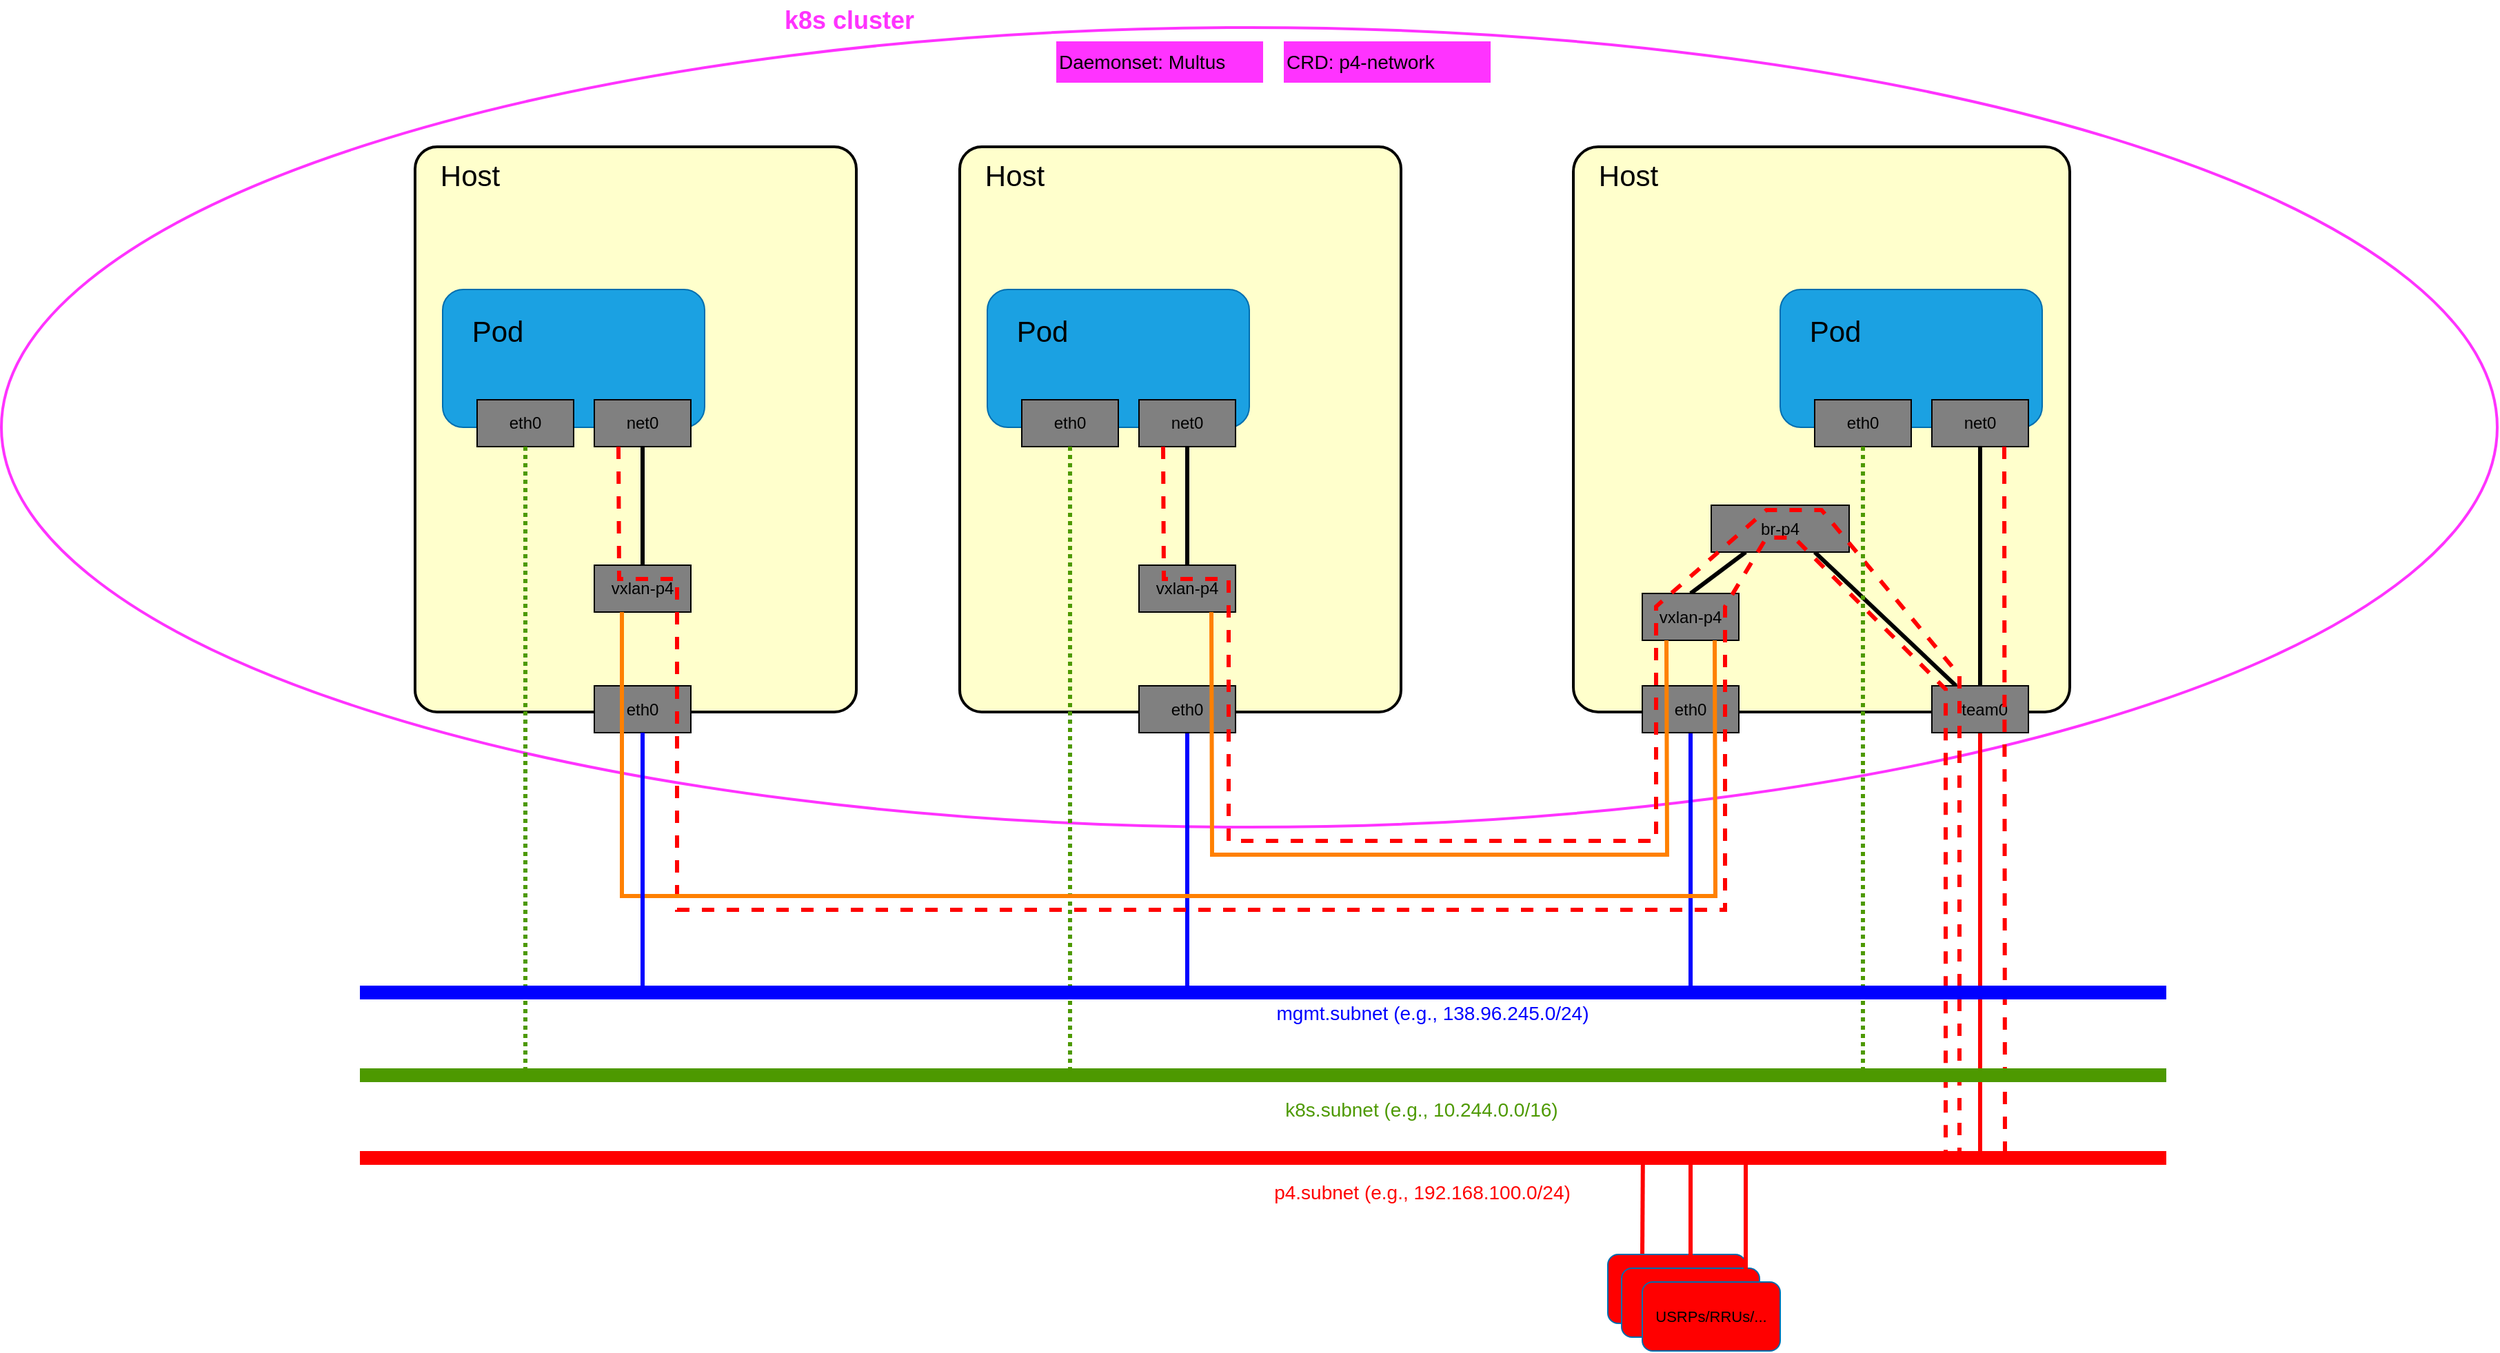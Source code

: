 <mxfile>
    <diagram id="pa_8e8FFVIWdks0BZCUr" name="Page-1">
        <mxGraphModel dx="4003" dy="1447" grid="1" gridSize="10" guides="1" tooltips="1" connect="1" arrows="1" fold="1" page="1" pageScale="1" pageWidth="827" pageHeight="1169" math="0" shadow="0">
            <root>
                <mxCell id="0"/>
                <mxCell id="1" parent="0"/>
                <mxCell id="77" value="" style="ellipse;whiteSpace=wrap;html=1;fontSize=11;fontColor=#000000;strokeColor=#FF33FF;strokeWidth=2;fillColor=none;" vertex="1" parent="1">
                    <mxGeometry x="-540" y="60" width="1810" height="580" as="geometry"/>
                </mxCell>
                <mxCell id="39" value="" style="rounded=1;whiteSpace=wrap;html=1;fontSize=14;fontColor=#ffffff;strokeColor=#000000;fillColor=#FFFFCC;arcSize=5;strokeWidth=2;" vertex="1" parent="1">
                    <mxGeometry x="600" y="146.5" width="360" height="410" as="geometry"/>
                </mxCell>
                <mxCell id="40" value="Host" style="text;html=1;align=center;verticalAlign=middle;whiteSpace=wrap;rounded=0;fontColor=#000000;fontSize=21;" vertex="1" parent="1">
                    <mxGeometry x="610" y="151.5" width="60" height="30" as="geometry"/>
                </mxCell>
                <mxCell id="20" value="" style="rounded=1;whiteSpace=wrap;html=1;fontSize=14;fontColor=#ffffff;strokeColor=#000000;fillColor=#FFFFCC;arcSize=5;strokeWidth=2;" vertex="1" parent="1">
                    <mxGeometry x="155" y="146.5" width="320" height="410" as="geometry"/>
                </mxCell>
                <mxCell id="11" value="Daemonset: Multus" style="text;html=1;strokeColor=none;fillColor=#FF33FF;align=left;verticalAlign=middle;whiteSpace=wrap;rounded=0;fontSize=14;fontColor=#000000;" vertex="1" parent="1">
                    <mxGeometry x="225" y="70" width="150" height="30" as="geometry"/>
                </mxCell>
                <mxCell id="12" value="" style="rounded=1;whiteSpace=wrap;html=1;fillColor=#1ba1e2;fontColor=#ffffff;strokeColor=#006EAF;" vertex="1" parent="1">
                    <mxGeometry x="175" y="250" width="190" height="100" as="geometry"/>
                </mxCell>
                <mxCell id="13" value="Pod" style="text;html=1;align=center;verticalAlign=middle;whiteSpace=wrap;rounded=0;fontColor=#000000;fontSize=21;" vertex="1" parent="1">
                    <mxGeometry x="185" y="265" width="60" height="30" as="geometry"/>
                </mxCell>
                <mxCell id="16" value="eth0" style="rounded=0;whiteSpace=wrap;html=1;fillColor=#808080;strokeColor=#000000;" vertex="1" parent="1">
                    <mxGeometry x="200" y="330" width="70" height="34" as="geometry"/>
                </mxCell>
                <mxCell id="22" style="edgeStyle=none;html=1;exitX=0.5;exitY=1;exitDx=0;exitDy=0;entryX=0.5;entryY=0;entryDx=0;entryDy=0;fontSize=14;fontColor=#000000;rounded=0;endArrow=none;endFill=0;strokeWidth=3;strokeColor=#000000;" edge="1" parent="1" source="17" target="21">
                    <mxGeometry relative="1" as="geometry"/>
                </mxCell>
                <mxCell id="17" value="net0" style="rounded=0;whiteSpace=wrap;html=1;fillColor=#808080;strokeColor=#000000;" vertex="1" parent="1">
                    <mxGeometry x="285" y="330" width="70" height="34" as="geometry"/>
                </mxCell>
                <mxCell id="19" value="CRD: p4-network" style="text;html=1;strokeColor=none;fillColor=#FF33FF;align=left;verticalAlign=middle;whiteSpace=wrap;rounded=0;fontSize=14;fontColor=#000000;" vertex="1" parent="1">
                    <mxGeometry x="390" y="70" width="150" height="30" as="geometry"/>
                </mxCell>
                <mxCell id="21" value="vxlan-p4" style="rounded=0;whiteSpace=wrap;html=1;fillColor=#808080;strokeColor=#000000;" vertex="1" parent="1">
                    <mxGeometry x="285" y="450" width="70" height="34" as="geometry"/>
                </mxCell>
                <mxCell id="23" value="Host" style="text;html=1;align=center;verticalAlign=middle;whiteSpace=wrap;rounded=0;fontColor=#000000;fontSize=21;" vertex="1" parent="1">
                    <mxGeometry x="165" y="151.5" width="60" height="30" as="geometry"/>
                </mxCell>
                <mxCell id="54" style="edgeStyle=none;curved=1;html=1;exitX=0.5;exitY=1;exitDx=0;exitDy=0;fontSize=14;fontColor=#0000FF;endArrow=none;endFill=0;strokeColor=#0000FF;strokeWidth=3;" edge="1" parent="1" source="24">
                    <mxGeometry relative="1" as="geometry">
                        <mxPoint x="320" y="760" as="targetPoint"/>
                    </mxGeometry>
                </mxCell>
                <mxCell id="24" value="eth0" style="rounded=0;whiteSpace=wrap;html=1;fillColor=#808080;strokeColor=#000000;" vertex="1" parent="1">
                    <mxGeometry x="285" y="537.5" width="70" height="34" as="geometry"/>
                </mxCell>
                <mxCell id="36" style="edgeStyle=none;rounded=0;html=1;exitX=0.5;exitY=0;exitDx=0;exitDy=0;entryX=0.25;entryY=1;entryDx=0;entryDy=0;fontSize=14;fontColor=#000000;endArrow=none;endFill=0;strokeColor=#000000;strokeWidth=3;" edge="1" parent="1" source="31" target="34">
                    <mxGeometry relative="1" as="geometry"/>
                </mxCell>
                <mxCell id="31" value="vxlan-p4" style="rounded=0;whiteSpace=wrap;html=1;fillColor=#808080;strokeColor=#000000;" vertex="1" parent="1">
                    <mxGeometry x="650" y="470.5" width="70" height="34" as="geometry"/>
                </mxCell>
                <mxCell id="37" style="edgeStyle=none;rounded=0;html=1;exitX=0.75;exitY=1;exitDx=0;exitDy=0;entryX=0.25;entryY=0;entryDx=0;entryDy=0;fontSize=14;fontColor=#000000;endArrow=none;endFill=0;strokeColor=#000000;strokeWidth=3;" edge="1" parent="1" source="34" target="35">
                    <mxGeometry relative="1" as="geometry"/>
                </mxCell>
                <mxCell id="34" value="br-p4" style="rounded=0;whiteSpace=wrap;html=1;fillColor=#808080;strokeColor=#000000;" vertex="1" parent="1">
                    <mxGeometry x="700" y="406.5" width="100" height="34" as="geometry"/>
                </mxCell>
                <mxCell id="51" style="edgeStyle=none;curved=1;html=1;exitX=0.5;exitY=1;exitDx=0;exitDy=0;fontSize=14;fontColor=#4D9900;endArrow=none;endFill=0;strokeColor=#FF0000;strokeWidth=3;" edge="1" parent="1" source="35">
                    <mxGeometry relative="1" as="geometry">
                        <mxPoint x="895" y="880" as="targetPoint"/>
                    </mxGeometry>
                </mxCell>
                <mxCell id="35" value="&amp;nbsp; team0" style="rounded=0;whiteSpace=wrap;html=1;fillColor=#808080;strokeColor=#000000;" vertex="1" parent="1">
                    <mxGeometry x="860" y="537.5" width="70" height="34" as="geometry"/>
                </mxCell>
                <mxCell id="41" value="" style="endArrow=none;html=1;rounded=0;fontSize=14;fontColor=#000000;strokeColor=#FF0000;strokeWidth=10;" edge="1" parent="1">
                    <mxGeometry width="50" height="50" relative="1" as="geometry">
                        <mxPoint x="-280" y="880" as="sourcePoint"/>
                        <mxPoint x="1030" y="880" as="targetPoint"/>
                    </mxGeometry>
                </mxCell>
                <mxCell id="42" value="p4.subnet (e.g., 192.168.100.0/24)" style="text;html=1;strokeColor=none;fillColor=none;align=center;verticalAlign=middle;whiteSpace=wrap;rounded=0;fontSize=14;fontColor=#FF0000;" vertex="1" parent="1">
                    <mxGeometry x="347.5" y="890" width="285" height="30" as="geometry"/>
                </mxCell>
                <mxCell id="55" style="edgeStyle=none;curved=1;html=1;exitX=0.5;exitY=1;exitDx=0;exitDy=0;fontSize=14;fontColor=#0000FF;endArrow=none;endFill=0;strokeColor=#0000FF;strokeWidth=3;" edge="1" parent="1" source="46">
                    <mxGeometry relative="1" as="geometry">
                        <mxPoint x="685" y="760" as="targetPoint"/>
                    </mxGeometry>
                </mxCell>
                <mxCell id="46" value="eth0" style="rounded=0;whiteSpace=wrap;html=1;fillColor=#808080;strokeColor=#000000;" vertex="1" parent="1">
                    <mxGeometry x="650" y="537.5" width="70" height="34" as="geometry"/>
                </mxCell>
                <mxCell id="45" style="edgeStyle=none;html=1;exitX=0.75;exitY=1;exitDx=0;exitDy=0;entryX=0.25;entryY=1;entryDx=0;entryDy=0;fontSize=14;fontColor=#000000;endArrow=none;endFill=0;strokeColor=#FF8000;strokeWidth=3;rounded=0;" edge="1" parent="1" source="21" target="31">
                    <mxGeometry relative="1" as="geometry">
                        <Array as="points">
                            <mxPoint x="338" y="660"/>
                            <mxPoint x="668" y="660"/>
                        </Array>
                    </mxGeometry>
                </mxCell>
                <mxCell id="48" value="k8s.subnet (e.g., 10.244.0.0/16)" style="text;html=1;strokeColor=none;fillColor=none;align=center;verticalAlign=middle;whiteSpace=wrap;rounded=0;fontSize=14;fontColor=#4D9900;" vertex="1" parent="1">
                    <mxGeometry x="340" y="830" width="300" height="30" as="geometry"/>
                </mxCell>
                <mxCell id="49" style="edgeStyle=none;html=1;exitX=0.5;exitY=1;exitDx=0;exitDy=0;dashed=1;dashPattern=1 1;fontSize=14;fontColor=#4D9900;endArrow=none;endFill=0;strokeColor=#4D9900;strokeWidth=3;rounded=0;" edge="1" parent="1" source="16">
                    <mxGeometry relative="1" as="geometry">
                        <mxPoint x="235" y="820" as="targetPoint"/>
                        <Array as="points"/>
                    </mxGeometry>
                </mxCell>
                <mxCell id="53" value="mgmt.subnet (e.g., 138.96.245.0/24)" style="text;html=1;strokeColor=none;fillColor=none;align=center;verticalAlign=middle;whiteSpace=wrap;rounded=0;fontSize=14;fontColor=#0000FF;" vertex="1" parent="1">
                    <mxGeometry x="347.5" y="760" width="300" height="30" as="geometry"/>
                </mxCell>
                <mxCell id="57" style="edgeStyle=none;html=1;exitX=0.25;exitY=1;exitDx=0;exitDy=0;fontSize=14;fontColor=#0000FF;endArrow=none;endFill=0;strokeColor=#FF0000;strokeWidth=3;dashed=1;rounded=0;" edge="1" parent="1" source="17">
                    <mxGeometry relative="1" as="geometry">
                        <mxPoint x="880" y="880" as="targetPoint"/>
                        <Array as="points">
                            <mxPoint x="303" y="460"/>
                            <mxPoint x="350" y="460"/>
                            <mxPoint x="350" y="650"/>
                            <mxPoint x="660" y="650"/>
                            <mxPoint x="660" y="480"/>
                            <mxPoint x="740" y="410"/>
                            <mxPoint x="780" y="410"/>
                            <mxPoint x="880" y="530"/>
                        </Array>
                    </mxGeometry>
                </mxCell>
                <mxCell id="62" style="edgeStyle=none;rounded=0;html=1;exitX=0.25;exitY=0;exitDx=0;exitDy=0;fontSize=11;fontColor=#000000;endArrow=none;endFill=0;strokeColor=#FF0000;strokeWidth=3;" edge="1" parent="1" source="58">
                    <mxGeometry relative="1" as="geometry">
                        <mxPoint x="650.429" y="880" as="targetPoint"/>
                    </mxGeometry>
                </mxCell>
                <mxCell id="58" value="" style="rounded=1;whiteSpace=wrap;html=1;fillColor=#FF0000;fontColor=#ffffff;strokeColor=#006EAF;" vertex="1" parent="1">
                    <mxGeometry x="625" y="950" width="100" height="50" as="geometry"/>
                </mxCell>
                <mxCell id="63" style="edgeStyle=none;rounded=0;html=1;exitX=0.5;exitY=0;exitDx=0;exitDy=0;fontSize=11;fontColor=#000000;endArrow=none;endFill=0;strokeColor=#FF0000;strokeWidth=3;" edge="1" parent="1" source="59">
                    <mxGeometry relative="1" as="geometry">
                        <mxPoint x="685" y="880" as="targetPoint"/>
                    </mxGeometry>
                </mxCell>
                <mxCell id="59" value="" style="rounded=1;whiteSpace=wrap;html=1;fillColor=#FF0000;fontColor=#ffffff;strokeColor=#006EAF;" vertex="1" parent="1">
                    <mxGeometry x="635" y="960" width="100" height="50" as="geometry"/>
                </mxCell>
                <mxCell id="64" style="edgeStyle=none;rounded=0;html=1;exitX=0.75;exitY=0;exitDx=0;exitDy=0;fontSize=11;fontColor=#000000;endArrow=none;endFill=0;strokeColor=#FF0000;strokeWidth=3;" edge="1" parent="1" source="60">
                    <mxGeometry relative="1" as="geometry">
                        <mxPoint x="725" y="880" as="targetPoint"/>
                    </mxGeometry>
                </mxCell>
                <mxCell id="60" value="" style="rounded=1;whiteSpace=wrap;html=1;fillColor=#FF0000;fontColor=#ffffff;strokeColor=#006EAF;" vertex="1" parent="1">
                    <mxGeometry x="650" y="970" width="100" height="50" as="geometry"/>
                </mxCell>
                <mxCell id="61" value="USRPs/RRUs/..." style="text;html=1;strokeColor=none;fillColor=none;align=center;verticalAlign=middle;whiteSpace=wrap;rounded=0;fontSize=11;fontColor=#000000;" vertex="1" parent="1">
                    <mxGeometry x="670" y="980" width="60" height="30" as="geometry"/>
                </mxCell>
                <mxCell id="65" value="" style="rounded=1;whiteSpace=wrap;html=1;fontSize=14;fontColor=#ffffff;strokeColor=#000000;fillColor=#FFFFCC;arcSize=5;strokeWidth=2;" vertex="1" parent="1">
                    <mxGeometry x="-240" y="146.5" width="320" height="410" as="geometry"/>
                </mxCell>
                <mxCell id="66" value="" style="rounded=1;whiteSpace=wrap;html=1;fillColor=#1ba1e2;fontColor=#ffffff;strokeColor=#006EAF;" vertex="1" parent="1">
                    <mxGeometry x="-220" y="250" width="190" height="100" as="geometry"/>
                </mxCell>
                <mxCell id="67" value="Pod" style="text;html=1;align=center;verticalAlign=middle;whiteSpace=wrap;rounded=0;fontColor=#000000;fontSize=21;" vertex="1" parent="1">
                    <mxGeometry x="-210" y="265" width="60" height="30" as="geometry"/>
                </mxCell>
                <mxCell id="68" value="eth0" style="rounded=0;whiteSpace=wrap;html=1;fillColor=#808080;strokeColor=#000000;" vertex="1" parent="1">
                    <mxGeometry x="-195" y="330" width="70" height="34" as="geometry"/>
                </mxCell>
                <mxCell id="69" style="edgeStyle=none;html=1;exitX=0.5;exitY=1;exitDx=0;exitDy=0;entryX=0.5;entryY=0;entryDx=0;entryDy=0;fontSize=14;fontColor=#000000;rounded=0;endArrow=none;endFill=0;strokeWidth=3;strokeColor=#000000;" edge="1" parent="1" source="70" target="71">
                    <mxGeometry relative="1" as="geometry"/>
                </mxCell>
                <mxCell id="70" value="net0" style="rounded=0;whiteSpace=wrap;html=1;fillColor=#808080;strokeColor=#000000;" vertex="1" parent="1">
                    <mxGeometry x="-110" y="330" width="70" height="34" as="geometry"/>
                </mxCell>
                <mxCell id="71" value="vxlan-p4" style="rounded=0;whiteSpace=wrap;html=1;fillColor=#808080;strokeColor=#000000;" vertex="1" parent="1">
                    <mxGeometry x="-110" y="450" width="70" height="34" as="geometry"/>
                </mxCell>
                <mxCell id="72" value="Host" style="text;html=1;align=center;verticalAlign=middle;whiteSpace=wrap;rounded=0;fontColor=#000000;fontSize=21;" vertex="1" parent="1">
                    <mxGeometry x="-230" y="151.5" width="60" height="30" as="geometry"/>
                </mxCell>
                <mxCell id="73" value="eth0" style="rounded=0;whiteSpace=wrap;html=1;fillColor=#808080;strokeColor=#000000;" vertex="1" parent="1">
                    <mxGeometry x="-110" y="537.5" width="70" height="34" as="geometry"/>
                </mxCell>
                <mxCell id="74" style="edgeStyle=none;html=1;exitX=0.25;exitY=1;exitDx=0;exitDy=0;fontSize=14;fontColor=#0000FF;endArrow=none;endFill=0;strokeColor=#FF0000;strokeWidth=3;dashed=1;rounded=0;" edge="1" parent="1" source="70">
                    <mxGeometry relative="1" as="geometry">
                        <mxPoint x="870" y="880" as="targetPoint"/>
                        <mxPoint x="-57.5" y="430.5" as="sourcePoint"/>
                        <Array as="points">
                            <mxPoint x="-92" y="460"/>
                            <mxPoint x="-50" y="460"/>
                            <mxPoint x="-50" y="700"/>
                            <mxPoint x="710" y="700"/>
                            <mxPoint x="710" y="480"/>
                            <mxPoint x="740" y="430"/>
                            <mxPoint x="760" y="430"/>
                            <mxPoint x="870" y="540"/>
                        </Array>
                    </mxGeometry>
                </mxCell>
                <mxCell id="75" style="edgeStyle=none;html=1;exitX=0.5;exitY=1;exitDx=0;exitDy=0;dashed=1;dashPattern=1 1;fontSize=14;fontColor=#4D9900;endArrow=none;endFill=0;strokeColor=#4D9900;strokeWidth=3;rounded=0;" edge="1" parent="1" source="68">
                    <mxGeometry relative="1" as="geometry">
                        <mxPoint x="-160" y="820" as="targetPoint"/>
                        <mxPoint x="-170" y="430.5" as="sourcePoint"/>
                        <Array as="points"/>
                    </mxGeometry>
                </mxCell>
                <mxCell id="76" style="edgeStyle=none;html=1;entryX=0.75;entryY=1;entryDx=0;entryDy=0;fontSize=14;fontColor=#000000;endArrow=none;endFill=0;strokeColor=#FF8000;strokeWidth=3;rounded=0;" edge="1" parent="1" target="31">
                    <mxGeometry relative="1" as="geometry">
                        <mxPoint x="-90" y="484" as="sourcePoint"/>
                        <mxPoint x="244.5" y="504.5" as="targetPoint"/>
                        <Array as="points">
                            <mxPoint x="-90" y="690"/>
                            <mxPoint x="703" y="690"/>
                        </Array>
                    </mxGeometry>
                </mxCell>
                <mxCell id="78" style="edgeStyle=none;curved=1;html=1;exitX=0.5;exitY=1;exitDx=0;exitDy=0;fontSize=14;fontColor=#0000FF;endArrow=none;endFill=0;strokeColor=#0000FF;strokeWidth=3;" edge="1" parent="1" source="73">
                    <mxGeometry relative="1" as="geometry">
                        <mxPoint x="-75" y="760" as="targetPoint"/>
                        <mxPoint x="-75.43" y="581.5" as="sourcePoint"/>
                    </mxGeometry>
                </mxCell>
                <mxCell id="81" value="k8s cluster" style="text;html=1;strokeColor=none;fillColor=none;align=center;verticalAlign=middle;whiteSpace=wrap;rounded=0;fontSize=18;fontColor=#FF33FF;fontStyle=1" vertex="1" parent="1">
                    <mxGeometry y="40" width="150" height="30" as="geometry"/>
                </mxCell>
                <mxCell id="82" value="" style="rounded=1;whiteSpace=wrap;html=1;fillColor=#1ba1e2;fontColor=#ffffff;strokeColor=#006EAF;" vertex="1" parent="1">
                    <mxGeometry x="750" y="250" width="190" height="100" as="geometry"/>
                </mxCell>
                <mxCell id="83" value="Pod" style="text;html=1;align=center;verticalAlign=middle;whiteSpace=wrap;rounded=0;fontColor=#000000;fontSize=21;" vertex="1" parent="1">
                    <mxGeometry x="760" y="265" width="60" height="30" as="geometry"/>
                </mxCell>
                <mxCell id="84" value="eth0" style="rounded=0;whiteSpace=wrap;html=1;fillColor=#808080;strokeColor=#000000;" vertex="1" parent="1">
                    <mxGeometry x="775" y="330" width="70" height="34" as="geometry"/>
                </mxCell>
                <mxCell id="88" style="edgeStyle=none;rounded=0;html=1;exitX=0.5;exitY=1;exitDx=0;exitDy=0;entryX=0.5;entryY=0;entryDx=0;entryDy=0;fontSize=18;fontColor=#FF33FF;endArrow=none;endFill=0;strokeColor=#000000;strokeWidth=3;" edge="1" parent="1" source="85" target="35">
                    <mxGeometry relative="1" as="geometry"/>
                </mxCell>
                <mxCell id="85" value="net0" style="rounded=0;whiteSpace=wrap;html=1;fillColor=#808080;strokeColor=#000000;" vertex="1" parent="1">
                    <mxGeometry x="860" y="330" width="70" height="34" as="geometry"/>
                </mxCell>
                <mxCell id="87" style="edgeStyle=none;html=1;dashed=1;dashPattern=1 1;fontSize=14;fontColor=#4D9900;endArrow=none;endFill=0;strokeColor=#4D9900;strokeWidth=3;rounded=0;" edge="1" parent="1" source="84">
                    <mxGeometry relative="1" as="geometry">
                        <mxPoint x="810" y="820" as="targetPoint"/>
                        <mxPoint x="890" y="460" as="sourcePoint"/>
                        <Array as="points"/>
                    </mxGeometry>
                </mxCell>
                <mxCell id="89" style="edgeStyle=none;html=1;fontSize=14;fontColor=#0000FF;endArrow=none;endFill=0;strokeColor=#FF0000;strokeWidth=3;dashed=1;rounded=0;exitX=0.75;exitY=1;exitDx=0;exitDy=0;" edge="1" parent="1" source="85">
                    <mxGeometry relative="1" as="geometry">
                        <mxPoint x="913" y="880" as="targetPoint"/>
                        <mxPoint x="312.5" y="374" as="sourcePoint"/>
                        <Array as="points"/>
                    </mxGeometry>
                </mxCell>
                <mxCell id="47" value="" style="endArrow=none;html=1;rounded=0;fontSize=14;fontColor=#000000;strokeColor=#4D9900;strokeWidth=10;fillColor=#60a917;" edge="1" parent="1">
                    <mxGeometry width="50" height="50" relative="1" as="geometry">
                        <mxPoint x="-280" y="820" as="sourcePoint"/>
                        <mxPoint x="1030" y="820" as="targetPoint"/>
                    </mxGeometry>
                </mxCell>
                <mxCell id="52" value="" style="endArrow=none;html=1;rounded=0;fontSize=14;fontColor=#000000;strokeColor=#0000FF;strokeWidth=10;fillColor=#60a917;" edge="1" parent="1">
                    <mxGeometry width="50" height="50" relative="1" as="geometry">
                        <mxPoint x="-280" y="760" as="sourcePoint"/>
                        <mxPoint x="1030" y="760" as="targetPoint"/>
                    </mxGeometry>
                </mxCell>
            </root>
        </mxGraphModel>
    </diagram>
</mxfile>